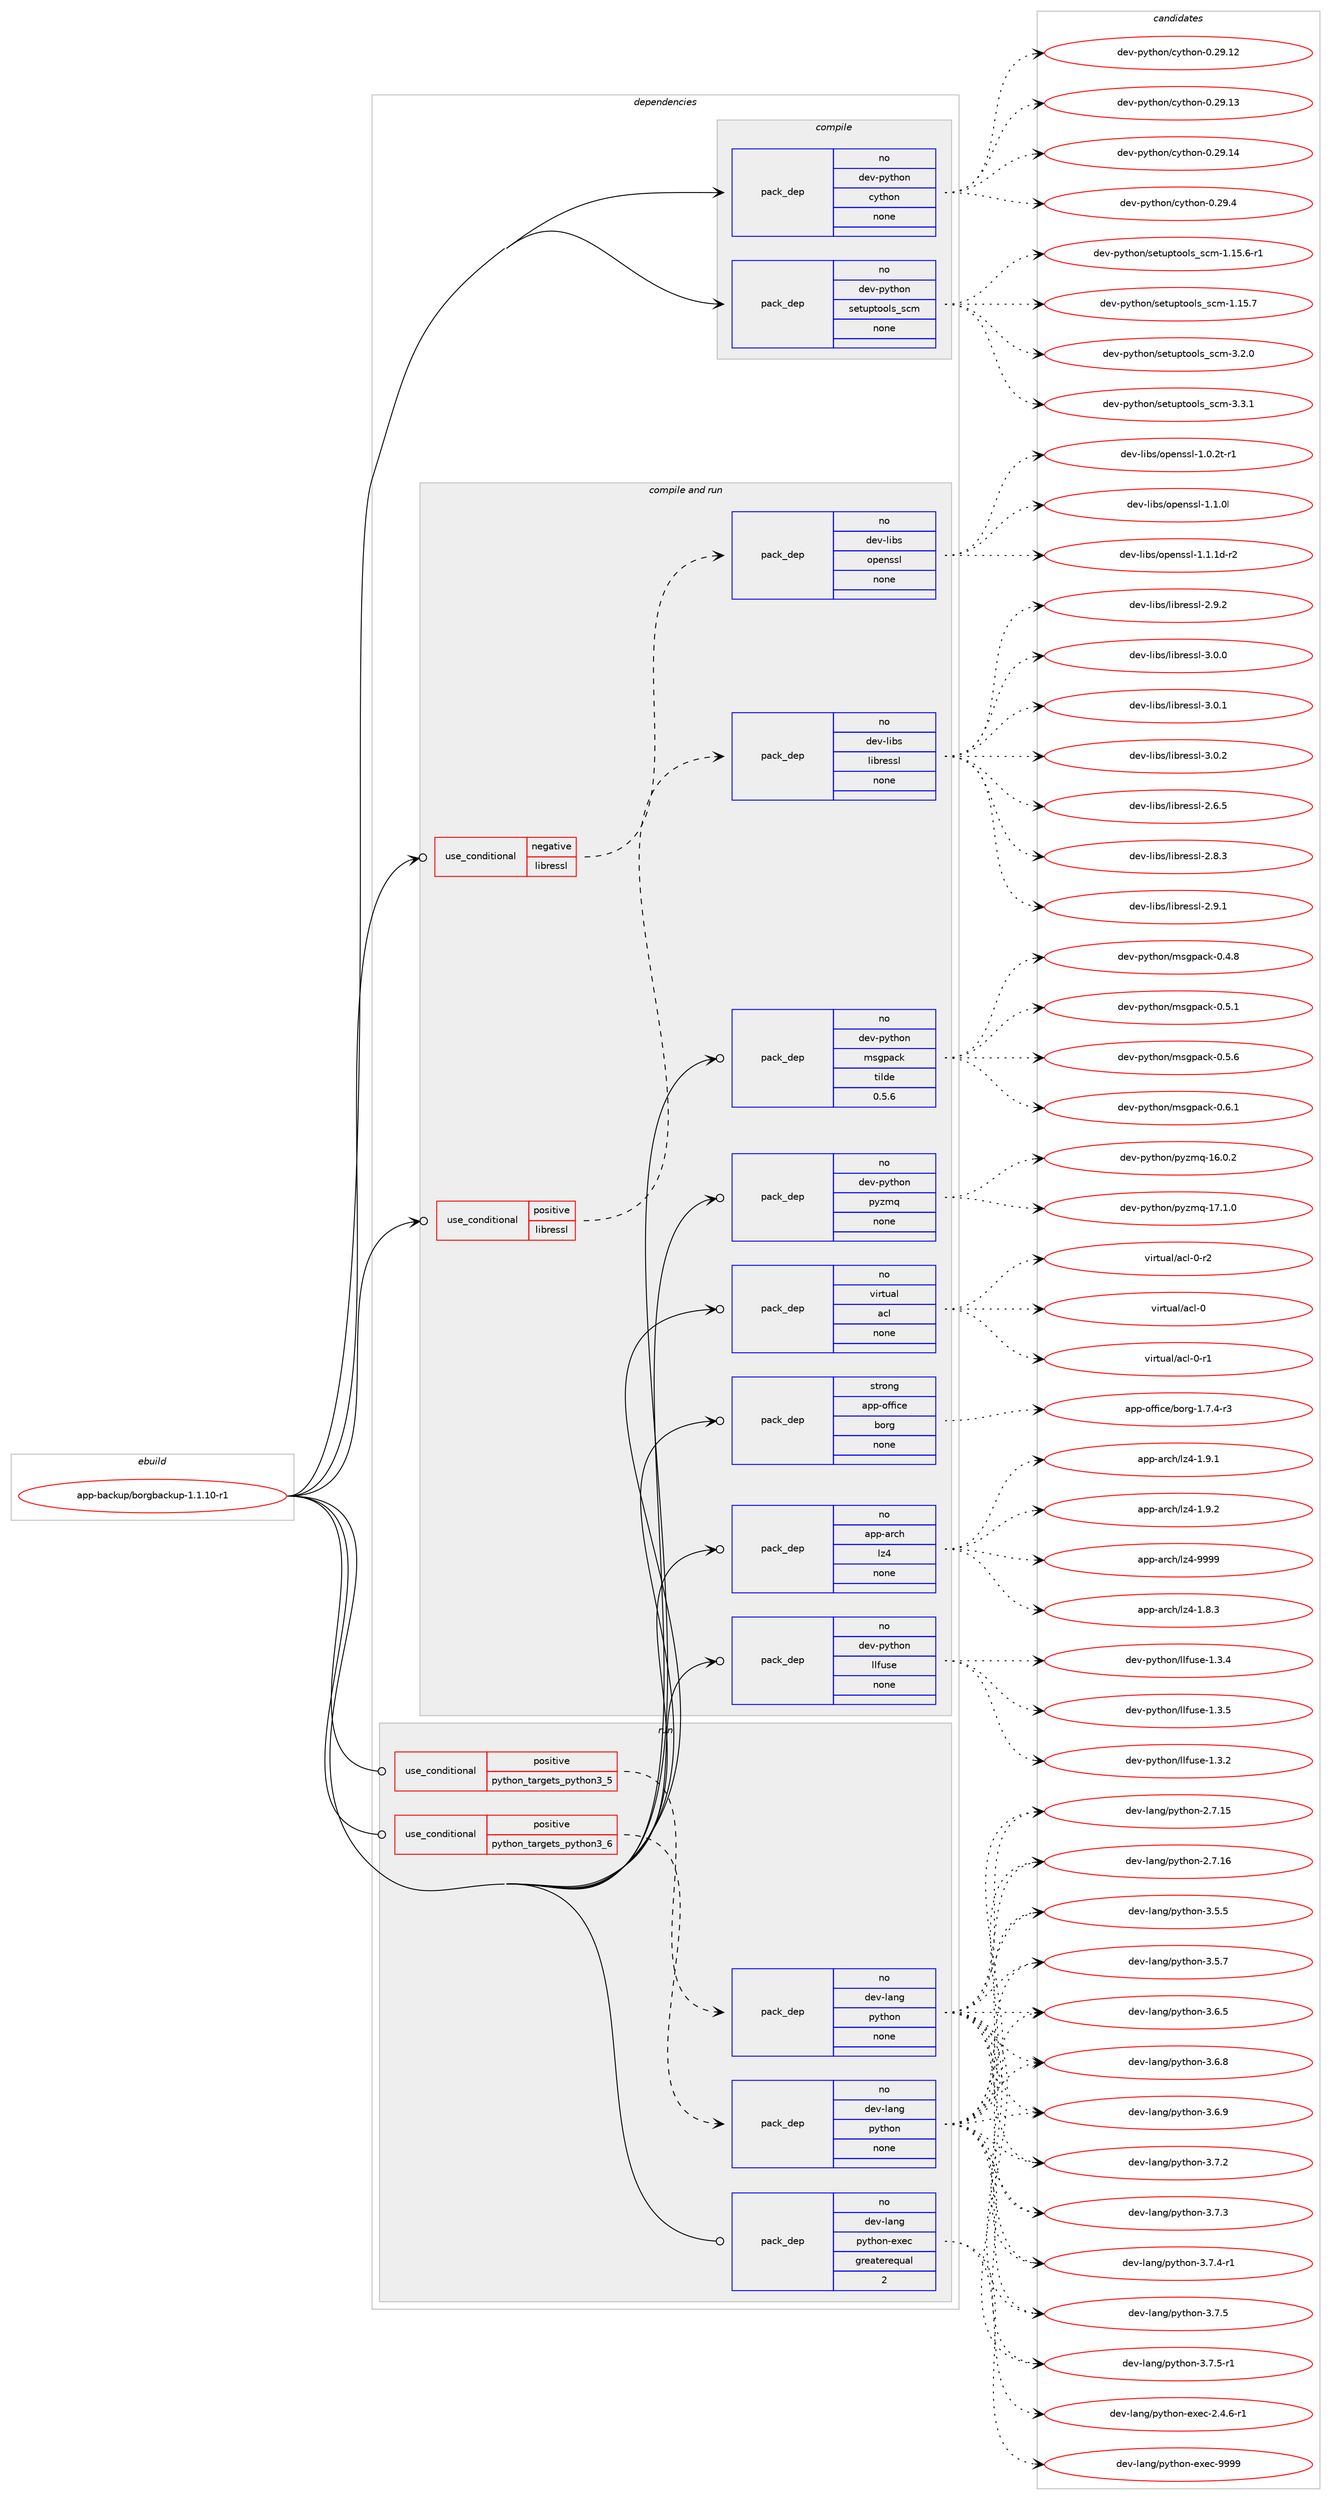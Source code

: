 digraph prolog {

# *************
# Graph options
# *************

newrank=true;
concentrate=true;
compound=true;
graph [rankdir=LR,fontname=Helvetica,fontsize=10,ranksep=1.5];#, ranksep=2.5, nodesep=0.2];
edge  [arrowhead=vee];
node  [fontname=Helvetica,fontsize=10];

# **********
# The ebuild
# **********

subgraph cluster_leftcol {
color=gray;
rank=same;
label=<<i>ebuild</i>>;
id [label="app-backup/borgbackup-1.1.10-r1", color=red, width=4, href="../app-backup/borgbackup-1.1.10-r1.svg"];
}

# ****************
# The dependencies
# ****************

subgraph cluster_midcol {
color=gray;
label=<<i>dependencies</i>>;
subgraph cluster_compile {
fillcolor="#eeeeee";
style=filled;
label=<<i>compile</i>>;
subgraph pack352558 {
dependency474437 [label=<<TABLE BORDER="0" CELLBORDER="1" CELLSPACING="0" CELLPADDING="4" WIDTH="220"><TR><TD ROWSPAN="6" CELLPADDING="30">pack_dep</TD></TR><TR><TD WIDTH="110">no</TD></TR><TR><TD>dev-python</TD></TR><TR><TD>cython</TD></TR><TR><TD>none</TD></TR><TR><TD></TD></TR></TABLE>>, shape=none, color=blue];
}
id:e -> dependency474437:w [weight=20,style="solid",arrowhead="vee"];
subgraph pack352559 {
dependency474438 [label=<<TABLE BORDER="0" CELLBORDER="1" CELLSPACING="0" CELLPADDING="4" WIDTH="220"><TR><TD ROWSPAN="6" CELLPADDING="30">pack_dep</TD></TR><TR><TD WIDTH="110">no</TD></TR><TR><TD>dev-python</TD></TR><TR><TD>setuptools_scm</TD></TR><TR><TD>none</TD></TR><TR><TD></TD></TR></TABLE>>, shape=none, color=blue];
}
id:e -> dependency474438:w [weight=20,style="solid",arrowhead="vee"];
}
subgraph cluster_compileandrun {
fillcolor="#eeeeee";
style=filled;
label=<<i>compile and run</i>>;
subgraph cond113256 {
dependency474439 [label=<<TABLE BORDER="0" CELLBORDER="1" CELLSPACING="0" CELLPADDING="4"><TR><TD ROWSPAN="3" CELLPADDING="10">use_conditional</TD></TR><TR><TD>negative</TD></TR><TR><TD>libressl</TD></TR></TABLE>>, shape=none, color=red];
subgraph pack352560 {
dependency474440 [label=<<TABLE BORDER="0" CELLBORDER="1" CELLSPACING="0" CELLPADDING="4" WIDTH="220"><TR><TD ROWSPAN="6" CELLPADDING="30">pack_dep</TD></TR><TR><TD WIDTH="110">no</TD></TR><TR><TD>dev-libs</TD></TR><TR><TD>openssl</TD></TR><TR><TD>none</TD></TR><TR><TD></TD></TR></TABLE>>, shape=none, color=blue];
}
dependency474439:e -> dependency474440:w [weight=20,style="dashed",arrowhead="vee"];
}
id:e -> dependency474439:w [weight=20,style="solid",arrowhead="odotvee"];
subgraph cond113257 {
dependency474441 [label=<<TABLE BORDER="0" CELLBORDER="1" CELLSPACING="0" CELLPADDING="4"><TR><TD ROWSPAN="3" CELLPADDING="10">use_conditional</TD></TR><TR><TD>positive</TD></TR><TR><TD>libressl</TD></TR></TABLE>>, shape=none, color=red];
subgraph pack352561 {
dependency474442 [label=<<TABLE BORDER="0" CELLBORDER="1" CELLSPACING="0" CELLPADDING="4" WIDTH="220"><TR><TD ROWSPAN="6" CELLPADDING="30">pack_dep</TD></TR><TR><TD WIDTH="110">no</TD></TR><TR><TD>dev-libs</TD></TR><TR><TD>libressl</TD></TR><TR><TD>none</TD></TR><TR><TD></TD></TR></TABLE>>, shape=none, color=blue];
}
dependency474441:e -> dependency474442:w [weight=20,style="dashed",arrowhead="vee"];
}
id:e -> dependency474441:w [weight=20,style="solid",arrowhead="odotvee"];
subgraph pack352562 {
dependency474443 [label=<<TABLE BORDER="0" CELLBORDER="1" CELLSPACING="0" CELLPADDING="4" WIDTH="220"><TR><TD ROWSPAN="6" CELLPADDING="30">pack_dep</TD></TR><TR><TD WIDTH="110">no</TD></TR><TR><TD>app-arch</TD></TR><TR><TD>lz4</TD></TR><TR><TD>none</TD></TR><TR><TD></TD></TR></TABLE>>, shape=none, color=blue];
}
id:e -> dependency474443:w [weight=20,style="solid",arrowhead="odotvee"];
subgraph pack352563 {
dependency474444 [label=<<TABLE BORDER="0" CELLBORDER="1" CELLSPACING="0" CELLPADDING="4" WIDTH="220"><TR><TD ROWSPAN="6" CELLPADDING="30">pack_dep</TD></TR><TR><TD WIDTH="110">no</TD></TR><TR><TD>dev-python</TD></TR><TR><TD>llfuse</TD></TR><TR><TD>none</TD></TR><TR><TD></TD></TR></TABLE>>, shape=none, color=blue];
}
id:e -> dependency474444:w [weight=20,style="solid",arrowhead="odotvee"];
subgraph pack352564 {
dependency474445 [label=<<TABLE BORDER="0" CELLBORDER="1" CELLSPACING="0" CELLPADDING="4" WIDTH="220"><TR><TD ROWSPAN="6" CELLPADDING="30">pack_dep</TD></TR><TR><TD WIDTH="110">no</TD></TR><TR><TD>dev-python</TD></TR><TR><TD>msgpack</TD></TR><TR><TD>tilde</TD></TR><TR><TD>0.5.6</TD></TR></TABLE>>, shape=none, color=blue];
}
id:e -> dependency474445:w [weight=20,style="solid",arrowhead="odotvee"];
subgraph pack352565 {
dependency474446 [label=<<TABLE BORDER="0" CELLBORDER="1" CELLSPACING="0" CELLPADDING="4" WIDTH="220"><TR><TD ROWSPAN="6" CELLPADDING="30">pack_dep</TD></TR><TR><TD WIDTH="110">no</TD></TR><TR><TD>dev-python</TD></TR><TR><TD>pyzmq</TD></TR><TR><TD>none</TD></TR><TR><TD></TD></TR></TABLE>>, shape=none, color=blue];
}
id:e -> dependency474446:w [weight=20,style="solid",arrowhead="odotvee"];
subgraph pack352566 {
dependency474447 [label=<<TABLE BORDER="0" CELLBORDER="1" CELLSPACING="0" CELLPADDING="4" WIDTH="220"><TR><TD ROWSPAN="6" CELLPADDING="30">pack_dep</TD></TR><TR><TD WIDTH="110">no</TD></TR><TR><TD>virtual</TD></TR><TR><TD>acl</TD></TR><TR><TD>none</TD></TR><TR><TD></TD></TR></TABLE>>, shape=none, color=blue];
}
id:e -> dependency474447:w [weight=20,style="solid",arrowhead="odotvee"];
subgraph pack352567 {
dependency474448 [label=<<TABLE BORDER="0" CELLBORDER="1" CELLSPACING="0" CELLPADDING="4" WIDTH="220"><TR><TD ROWSPAN="6" CELLPADDING="30">pack_dep</TD></TR><TR><TD WIDTH="110">strong</TD></TR><TR><TD>app-office</TD></TR><TR><TD>borg</TD></TR><TR><TD>none</TD></TR><TR><TD></TD></TR></TABLE>>, shape=none, color=blue];
}
id:e -> dependency474448:w [weight=20,style="solid",arrowhead="odotvee"];
}
subgraph cluster_run {
fillcolor="#eeeeee";
style=filled;
label=<<i>run</i>>;
subgraph cond113258 {
dependency474449 [label=<<TABLE BORDER="0" CELLBORDER="1" CELLSPACING="0" CELLPADDING="4"><TR><TD ROWSPAN="3" CELLPADDING="10">use_conditional</TD></TR><TR><TD>positive</TD></TR><TR><TD>python_targets_python3_5</TD></TR></TABLE>>, shape=none, color=red];
subgraph pack352568 {
dependency474450 [label=<<TABLE BORDER="0" CELLBORDER="1" CELLSPACING="0" CELLPADDING="4" WIDTH="220"><TR><TD ROWSPAN="6" CELLPADDING="30">pack_dep</TD></TR><TR><TD WIDTH="110">no</TD></TR><TR><TD>dev-lang</TD></TR><TR><TD>python</TD></TR><TR><TD>none</TD></TR><TR><TD></TD></TR></TABLE>>, shape=none, color=blue];
}
dependency474449:e -> dependency474450:w [weight=20,style="dashed",arrowhead="vee"];
}
id:e -> dependency474449:w [weight=20,style="solid",arrowhead="odot"];
subgraph cond113259 {
dependency474451 [label=<<TABLE BORDER="0" CELLBORDER="1" CELLSPACING="0" CELLPADDING="4"><TR><TD ROWSPAN="3" CELLPADDING="10">use_conditional</TD></TR><TR><TD>positive</TD></TR><TR><TD>python_targets_python3_6</TD></TR></TABLE>>, shape=none, color=red];
subgraph pack352569 {
dependency474452 [label=<<TABLE BORDER="0" CELLBORDER="1" CELLSPACING="0" CELLPADDING="4" WIDTH="220"><TR><TD ROWSPAN="6" CELLPADDING="30">pack_dep</TD></TR><TR><TD WIDTH="110">no</TD></TR><TR><TD>dev-lang</TD></TR><TR><TD>python</TD></TR><TR><TD>none</TD></TR><TR><TD></TD></TR></TABLE>>, shape=none, color=blue];
}
dependency474451:e -> dependency474452:w [weight=20,style="dashed",arrowhead="vee"];
}
id:e -> dependency474451:w [weight=20,style="solid",arrowhead="odot"];
subgraph pack352570 {
dependency474453 [label=<<TABLE BORDER="0" CELLBORDER="1" CELLSPACING="0" CELLPADDING="4" WIDTH="220"><TR><TD ROWSPAN="6" CELLPADDING="30">pack_dep</TD></TR><TR><TD WIDTH="110">no</TD></TR><TR><TD>dev-lang</TD></TR><TR><TD>python-exec</TD></TR><TR><TD>greaterequal</TD></TR><TR><TD>2</TD></TR></TABLE>>, shape=none, color=blue];
}
id:e -> dependency474453:w [weight=20,style="solid",arrowhead="odot"];
}
}

# **************
# The candidates
# **************

subgraph cluster_choices {
rank=same;
color=gray;
label=<<i>candidates</i>>;

subgraph choice352558 {
color=black;
nodesep=1;
choice1001011184511212111610411111047991211161041111104548465057464950 [label="dev-python/cython-0.29.12", color=red, width=4,href="../dev-python/cython-0.29.12.svg"];
choice1001011184511212111610411111047991211161041111104548465057464951 [label="dev-python/cython-0.29.13", color=red, width=4,href="../dev-python/cython-0.29.13.svg"];
choice1001011184511212111610411111047991211161041111104548465057464952 [label="dev-python/cython-0.29.14", color=red, width=4,href="../dev-python/cython-0.29.14.svg"];
choice10010111845112121116104111110479912111610411111045484650574652 [label="dev-python/cython-0.29.4", color=red, width=4,href="../dev-python/cython-0.29.4.svg"];
dependency474437:e -> choice1001011184511212111610411111047991211161041111104548465057464950:w [style=dotted,weight="100"];
dependency474437:e -> choice1001011184511212111610411111047991211161041111104548465057464951:w [style=dotted,weight="100"];
dependency474437:e -> choice1001011184511212111610411111047991211161041111104548465057464952:w [style=dotted,weight="100"];
dependency474437:e -> choice10010111845112121116104111110479912111610411111045484650574652:w [style=dotted,weight="100"];
}
subgraph choice352559 {
color=black;
nodesep=1;
choice10010111845112121116104111110471151011161171121161111111081159511599109454946495346544511449 [label="dev-python/setuptools_scm-1.15.6-r1", color=red, width=4,href="../dev-python/setuptools_scm-1.15.6-r1.svg"];
choice1001011184511212111610411111047115101116117112116111111108115951159910945494649534655 [label="dev-python/setuptools_scm-1.15.7", color=red, width=4,href="../dev-python/setuptools_scm-1.15.7.svg"];
choice10010111845112121116104111110471151011161171121161111111081159511599109455146504648 [label="dev-python/setuptools_scm-3.2.0", color=red, width=4,href="../dev-python/setuptools_scm-3.2.0.svg"];
choice10010111845112121116104111110471151011161171121161111111081159511599109455146514649 [label="dev-python/setuptools_scm-3.3.1", color=red, width=4,href="../dev-python/setuptools_scm-3.3.1.svg"];
dependency474438:e -> choice10010111845112121116104111110471151011161171121161111111081159511599109454946495346544511449:w [style=dotted,weight="100"];
dependency474438:e -> choice1001011184511212111610411111047115101116117112116111111108115951159910945494649534655:w [style=dotted,weight="100"];
dependency474438:e -> choice10010111845112121116104111110471151011161171121161111111081159511599109455146504648:w [style=dotted,weight="100"];
dependency474438:e -> choice10010111845112121116104111110471151011161171121161111111081159511599109455146514649:w [style=dotted,weight="100"];
}
subgraph choice352560 {
color=black;
nodesep=1;
choice1001011184510810598115471111121011101151151084549464846501164511449 [label="dev-libs/openssl-1.0.2t-r1", color=red, width=4,href="../dev-libs/openssl-1.0.2t-r1.svg"];
choice100101118451081059811547111112101110115115108454946494648108 [label="dev-libs/openssl-1.1.0l", color=red, width=4,href="../dev-libs/openssl-1.1.0l.svg"];
choice1001011184510810598115471111121011101151151084549464946491004511450 [label="dev-libs/openssl-1.1.1d-r2", color=red, width=4,href="../dev-libs/openssl-1.1.1d-r2.svg"];
dependency474440:e -> choice1001011184510810598115471111121011101151151084549464846501164511449:w [style=dotted,weight="100"];
dependency474440:e -> choice100101118451081059811547111112101110115115108454946494648108:w [style=dotted,weight="100"];
dependency474440:e -> choice1001011184510810598115471111121011101151151084549464946491004511450:w [style=dotted,weight="100"];
}
subgraph choice352561 {
color=black;
nodesep=1;
choice10010111845108105981154710810598114101115115108455046544653 [label="dev-libs/libressl-2.6.5", color=red, width=4,href="../dev-libs/libressl-2.6.5.svg"];
choice10010111845108105981154710810598114101115115108455046564651 [label="dev-libs/libressl-2.8.3", color=red, width=4,href="../dev-libs/libressl-2.8.3.svg"];
choice10010111845108105981154710810598114101115115108455046574649 [label="dev-libs/libressl-2.9.1", color=red, width=4,href="../dev-libs/libressl-2.9.1.svg"];
choice10010111845108105981154710810598114101115115108455046574650 [label="dev-libs/libressl-2.9.2", color=red, width=4,href="../dev-libs/libressl-2.9.2.svg"];
choice10010111845108105981154710810598114101115115108455146484648 [label="dev-libs/libressl-3.0.0", color=red, width=4,href="../dev-libs/libressl-3.0.0.svg"];
choice10010111845108105981154710810598114101115115108455146484649 [label="dev-libs/libressl-3.0.1", color=red, width=4,href="../dev-libs/libressl-3.0.1.svg"];
choice10010111845108105981154710810598114101115115108455146484650 [label="dev-libs/libressl-3.0.2", color=red, width=4,href="../dev-libs/libressl-3.0.2.svg"];
dependency474442:e -> choice10010111845108105981154710810598114101115115108455046544653:w [style=dotted,weight="100"];
dependency474442:e -> choice10010111845108105981154710810598114101115115108455046564651:w [style=dotted,weight="100"];
dependency474442:e -> choice10010111845108105981154710810598114101115115108455046574649:w [style=dotted,weight="100"];
dependency474442:e -> choice10010111845108105981154710810598114101115115108455046574650:w [style=dotted,weight="100"];
dependency474442:e -> choice10010111845108105981154710810598114101115115108455146484648:w [style=dotted,weight="100"];
dependency474442:e -> choice10010111845108105981154710810598114101115115108455146484649:w [style=dotted,weight="100"];
dependency474442:e -> choice10010111845108105981154710810598114101115115108455146484650:w [style=dotted,weight="100"];
}
subgraph choice352562 {
color=black;
nodesep=1;
choice971121124597114991044710812252454946564651 [label="app-arch/lz4-1.8.3", color=red, width=4,href="../app-arch/lz4-1.8.3.svg"];
choice971121124597114991044710812252454946574649 [label="app-arch/lz4-1.9.1", color=red, width=4,href="../app-arch/lz4-1.9.1.svg"];
choice971121124597114991044710812252454946574650 [label="app-arch/lz4-1.9.2", color=red, width=4,href="../app-arch/lz4-1.9.2.svg"];
choice9711211245971149910447108122524557575757 [label="app-arch/lz4-9999", color=red, width=4,href="../app-arch/lz4-9999.svg"];
dependency474443:e -> choice971121124597114991044710812252454946564651:w [style=dotted,weight="100"];
dependency474443:e -> choice971121124597114991044710812252454946574649:w [style=dotted,weight="100"];
dependency474443:e -> choice971121124597114991044710812252454946574650:w [style=dotted,weight="100"];
dependency474443:e -> choice9711211245971149910447108122524557575757:w [style=dotted,weight="100"];
}
subgraph choice352563 {
color=black;
nodesep=1;
choice1001011184511212111610411111047108108102117115101454946514650 [label="dev-python/llfuse-1.3.2", color=red, width=4,href="../dev-python/llfuse-1.3.2.svg"];
choice1001011184511212111610411111047108108102117115101454946514652 [label="dev-python/llfuse-1.3.4", color=red, width=4,href="../dev-python/llfuse-1.3.4.svg"];
choice1001011184511212111610411111047108108102117115101454946514653 [label="dev-python/llfuse-1.3.5", color=red, width=4,href="../dev-python/llfuse-1.3.5.svg"];
dependency474444:e -> choice1001011184511212111610411111047108108102117115101454946514650:w [style=dotted,weight="100"];
dependency474444:e -> choice1001011184511212111610411111047108108102117115101454946514652:w [style=dotted,weight="100"];
dependency474444:e -> choice1001011184511212111610411111047108108102117115101454946514653:w [style=dotted,weight="100"];
}
subgraph choice352564 {
color=black;
nodesep=1;
choice10010111845112121116104111110471091151031129799107454846524656 [label="dev-python/msgpack-0.4.8", color=red, width=4,href="../dev-python/msgpack-0.4.8.svg"];
choice10010111845112121116104111110471091151031129799107454846534649 [label="dev-python/msgpack-0.5.1", color=red, width=4,href="../dev-python/msgpack-0.5.1.svg"];
choice10010111845112121116104111110471091151031129799107454846534654 [label="dev-python/msgpack-0.5.6", color=red, width=4,href="../dev-python/msgpack-0.5.6.svg"];
choice10010111845112121116104111110471091151031129799107454846544649 [label="dev-python/msgpack-0.6.1", color=red, width=4,href="../dev-python/msgpack-0.6.1.svg"];
dependency474445:e -> choice10010111845112121116104111110471091151031129799107454846524656:w [style=dotted,weight="100"];
dependency474445:e -> choice10010111845112121116104111110471091151031129799107454846534649:w [style=dotted,weight="100"];
dependency474445:e -> choice10010111845112121116104111110471091151031129799107454846534654:w [style=dotted,weight="100"];
dependency474445:e -> choice10010111845112121116104111110471091151031129799107454846544649:w [style=dotted,weight="100"];
}
subgraph choice352565 {
color=black;
nodesep=1;
choice100101118451121211161041111104711212112210911345495446484650 [label="dev-python/pyzmq-16.0.2", color=red, width=4,href="../dev-python/pyzmq-16.0.2.svg"];
choice100101118451121211161041111104711212112210911345495546494648 [label="dev-python/pyzmq-17.1.0", color=red, width=4,href="../dev-python/pyzmq-17.1.0.svg"];
dependency474446:e -> choice100101118451121211161041111104711212112210911345495446484650:w [style=dotted,weight="100"];
dependency474446:e -> choice100101118451121211161041111104711212112210911345495546494648:w [style=dotted,weight="100"];
}
subgraph choice352566 {
color=black;
nodesep=1;
choice118105114116117971084797991084548 [label="virtual/acl-0", color=red, width=4,href="../virtual/acl-0.svg"];
choice1181051141161179710847979910845484511449 [label="virtual/acl-0-r1", color=red, width=4,href="../virtual/acl-0-r1.svg"];
choice1181051141161179710847979910845484511450 [label="virtual/acl-0-r2", color=red, width=4,href="../virtual/acl-0-r2.svg"];
dependency474447:e -> choice118105114116117971084797991084548:w [style=dotted,weight="100"];
dependency474447:e -> choice1181051141161179710847979910845484511449:w [style=dotted,weight="100"];
dependency474447:e -> choice1181051141161179710847979910845484511450:w [style=dotted,weight="100"];
}
subgraph choice352567 {
color=black;
nodesep=1;
choice97112112451111021021059910147981111141034549465546524511451 [label="app-office/borg-1.7.4-r3", color=red, width=4,href="../app-office/borg-1.7.4-r3.svg"];
dependency474448:e -> choice97112112451111021021059910147981111141034549465546524511451:w [style=dotted,weight="100"];
}
subgraph choice352568 {
color=black;
nodesep=1;
choice10010111845108971101034711212111610411111045504655464953 [label="dev-lang/python-2.7.15", color=red, width=4,href="../dev-lang/python-2.7.15.svg"];
choice10010111845108971101034711212111610411111045504655464954 [label="dev-lang/python-2.7.16", color=red, width=4,href="../dev-lang/python-2.7.16.svg"];
choice100101118451089711010347112121116104111110455146534653 [label="dev-lang/python-3.5.5", color=red, width=4,href="../dev-lang/python-3.5.5.svg"];
choice100101118451089711010347112121116104111110455146534655 [label="dev-lang/python-3.5.7", color=red, width=4,href="../dev-lang/python-3.5.7.svg"];
choice100101118451089711010347112121116104111110455146544653 [label="dev-lang/python-3.6.5", color=red, width=4,href="../dev-lang/python-3.6.5.svg"];
choice100101118451089711010347112121116104111110455146544656 [label="dev-lang/python-3.6.8", color=red, width=4,href="../dev-lang/python-3.6.8.svg"];
choice100101118451089711010347112121116104111110455146544657 [label="dev-lang/python-3.6.9", color=red, width=4,href="../dev-lang/python-3.6.9.svg"];
choice100101118451089711010347112121116104111110455146554650 [label="dev-lang/python-3.7.2", color=red, width=4,href="../dev-lang/python-3.7.2.svg"];
choice100101118451089711010347112121116104111110455146554651 [label="dev-lang/python-3.7.3", color=red, width=4,href="../dev-lang/python-3.7.3.svg"];
choice1001011184510897110103471121211161041111104551465546524511449 [label="dev-lang/python-3.7.4-r1", color=red, width=4,href="../dev-lang/python-3.7.4-r1.svg"];
choice100101118451089711010347112121116104111110455146554653 [label="dev-lang/python-3.7.5", color=red, width=4,href="../dev-lang/python-3.7.5.svg"];
choice1001011184510897110103471121211161041111104551465546534511449 [label="dev-lang/python-3.7.5-r1", color=red, width=4,href="../dev-lang/python-3.7.5-r1.svg"];
dependency474450:e -> choice10010111845108971101034711212111610411111045504655464953:w [style=dotted,weight="100"];
dependency474450:e -> choice10010111845108971101034711212111610411111045504655464954:w [style=dotted,weight="100"];
dependency474450:e -> choice100101118451089711010347112121116104111110455146534653:w [style=dotted,weight="100"];
dependency474450:e -> choice100101118451089711010347112121116104111110455146534655:w [style=dotted,weight="100"];
dependency474450:e -> choice100101118451089711010347112121116104111110455146544653:w [style=dotted,weight="100"];
dependency474450:e -> choice100101118451089711010347112121116104111110455146544656:w [style=dotted,weight="100"];
dependency474450:e -> choice100101118451089711010347112121116104111110455146544657:w [style=dotted,weight="100"];
dependency474450:e -> choice100101118451089711010347112121116104111110455146554650:w [style=dotted,weight="100"];
dependency474450:e -> choice100101118451089711010347112121116104111110455146554651:w [style=dotted,weight="100"];
dependency474450:e -> choice1001011184510897110103471121211161041111104551465546524511449:w [style=dotted,weight="100"];
dependency474450:e -> choice100101118451089711010347112121116104111110455146554653:w [style=dotted,weight="100"];
dependency474450:e -> choice1001011184510897110103471121211161041111104551465546534511449:w [style=dotted,weight="100"];
}
subgraph choice352569 {
color=black;
nodesep=1;
choice10010111845108971101034711212111610411111045504655464953 [label="dev-lang/python-2.7.15", color=red, width=4,href="../dev-lang/python-2.7.15.svg"];
choice10010111845108971101034711212111610411111045504655464954 [label="dev-lang/python-2.7.16", color=red, width=4,href="../dev-lang/python-2.7.16.svg"];
choice100101118451089711010347112121116104111110455146534653 [label="dev-lang/python-3.5.5", color=red, width=4,href="../dev-lang/python-3.5.5.svg"];
choice100101118451089711010347112121116104111110455146534655 [label="dev-lang/python-3.5.7", color=red, width=4,href="../dev-lang/python-3.5.7.svg"];
choice100101118451089711010347112121116104111110455146544653 [label="dev-lang/python-3.6.5", color=red, width=4,href="../dev-lang/python-3.6.5.svg"];
choice100101118451089711010347112121116104111110455146544656 [label="dev-lang/python-3.6.8", color=red, width=4,href="../dev-lang/python-3.6.8.svg"];
choice100101118451089711010347112121116104111110455146544657 [label="dev-lang/python-3.6.9", color=red, width=4,href="../dev-lang/python-3.6.9.svg"];
choice100101118451089711010347112121116104111110455146554650 [label="dev-lang/python-3.7.2", color=red, width=4,href="../dev-lang/python-3.7.2.svg"];
choice100101118451089711010347112121116104111110455146554651 [label="dev-lang/python-3.7.3", color=red, width=4,href="../dev-lang/python-3.7.3.svg"];
choice1001011184510897110103471121211161041111104551465546524511449 [label="dev-lang/python-3.7.4-r1", color=red, width=4,href="../dev-lang/python-3.7.4-r1.svg"];
choice100101118451089711010347112121116104111110455146554653 [label="dev-lang/python-3.7.5", color=red, width=4,href="../dev-lang/python-3.7.5.svg"];
choice1001011184510897110103471121211161041111104551465546534511449 [label="dev-lang/python-3.7.5-r1", color=red, width=4,href="../dev-lang/python-3.7.5-r1.svg"];
dependency474452:e -> choice10010111845108971101034711212111610411111045504655464953:w [style=dotted,weight="100"];
dependency474452:e -> choice10010111845108971101034711212111610411111045504655464954:w [style=dotted,weight="100"];
dependency474452:e -> choice100101118451089711010347112121116104111110455146534653:w [style=dotted,weight="100"];
dependency474452:e -> choice100101118451089711010347112121116104111110455146534655:w [style=dotted,weight="100"];
dependency474452:e -> choice100101118451089711010347112121116104111110455146544653:w [style=dotted,weight="100"];
dependency474452:e -> choice100101118451089711010347112121116104111110455146544656:w [style=dotted,weight="100"];
dependency474452:e -> choice100101118451089711010347112121116104111110455146544657:w [style=dotted,weight="100"];
dependency474452:e -> choice100101118451089711010347112121116104111110455146554650:w [style=dotted,weight="100"];
dependency474452:e -> choice100101118451089711010347112121116104111110455146554651:w [style=dotted,weight="100"];
dependency474452:e -> choice1001011184510897110103471121211161041111104551465546524511449:w [style=dotted,weight="100"];
dependency474452:e -> choice100101118451089711010347112121116104111110455146554653:w [style=dotted,weight="100"];
dependency474452:e -> choice1001011184510897110103471121211161041111104551465546534511449:w [style=dotted,weight="100"];
}
subgraph choice352570 {
color=black;
nodesep=1;
choice10010111845108971101034711212111610411111045101120101994550465246544511449 [label="dev-lang/python-exec-2.4.6-r1", color=red, width=4,href="../dev-lang/python-exec-2.4.6-r1.svg"];
choice10010111845108971101034711212111610411111045101120101994557575757 [label="dev-lang/python-exec-9999", color=red, width=4,href="../dev-lang/python-exec-9999.svg"];
dependency474453:e -> choice10010111845108971101034711212111610411111045101120101994550465246544511449:w [style=dotted,weight="100"];
dependency474453:e -> choice10010111845108971101034711212111610411111045101120101994557575757:w [style=dotted,weight="100"];
}
}

}
